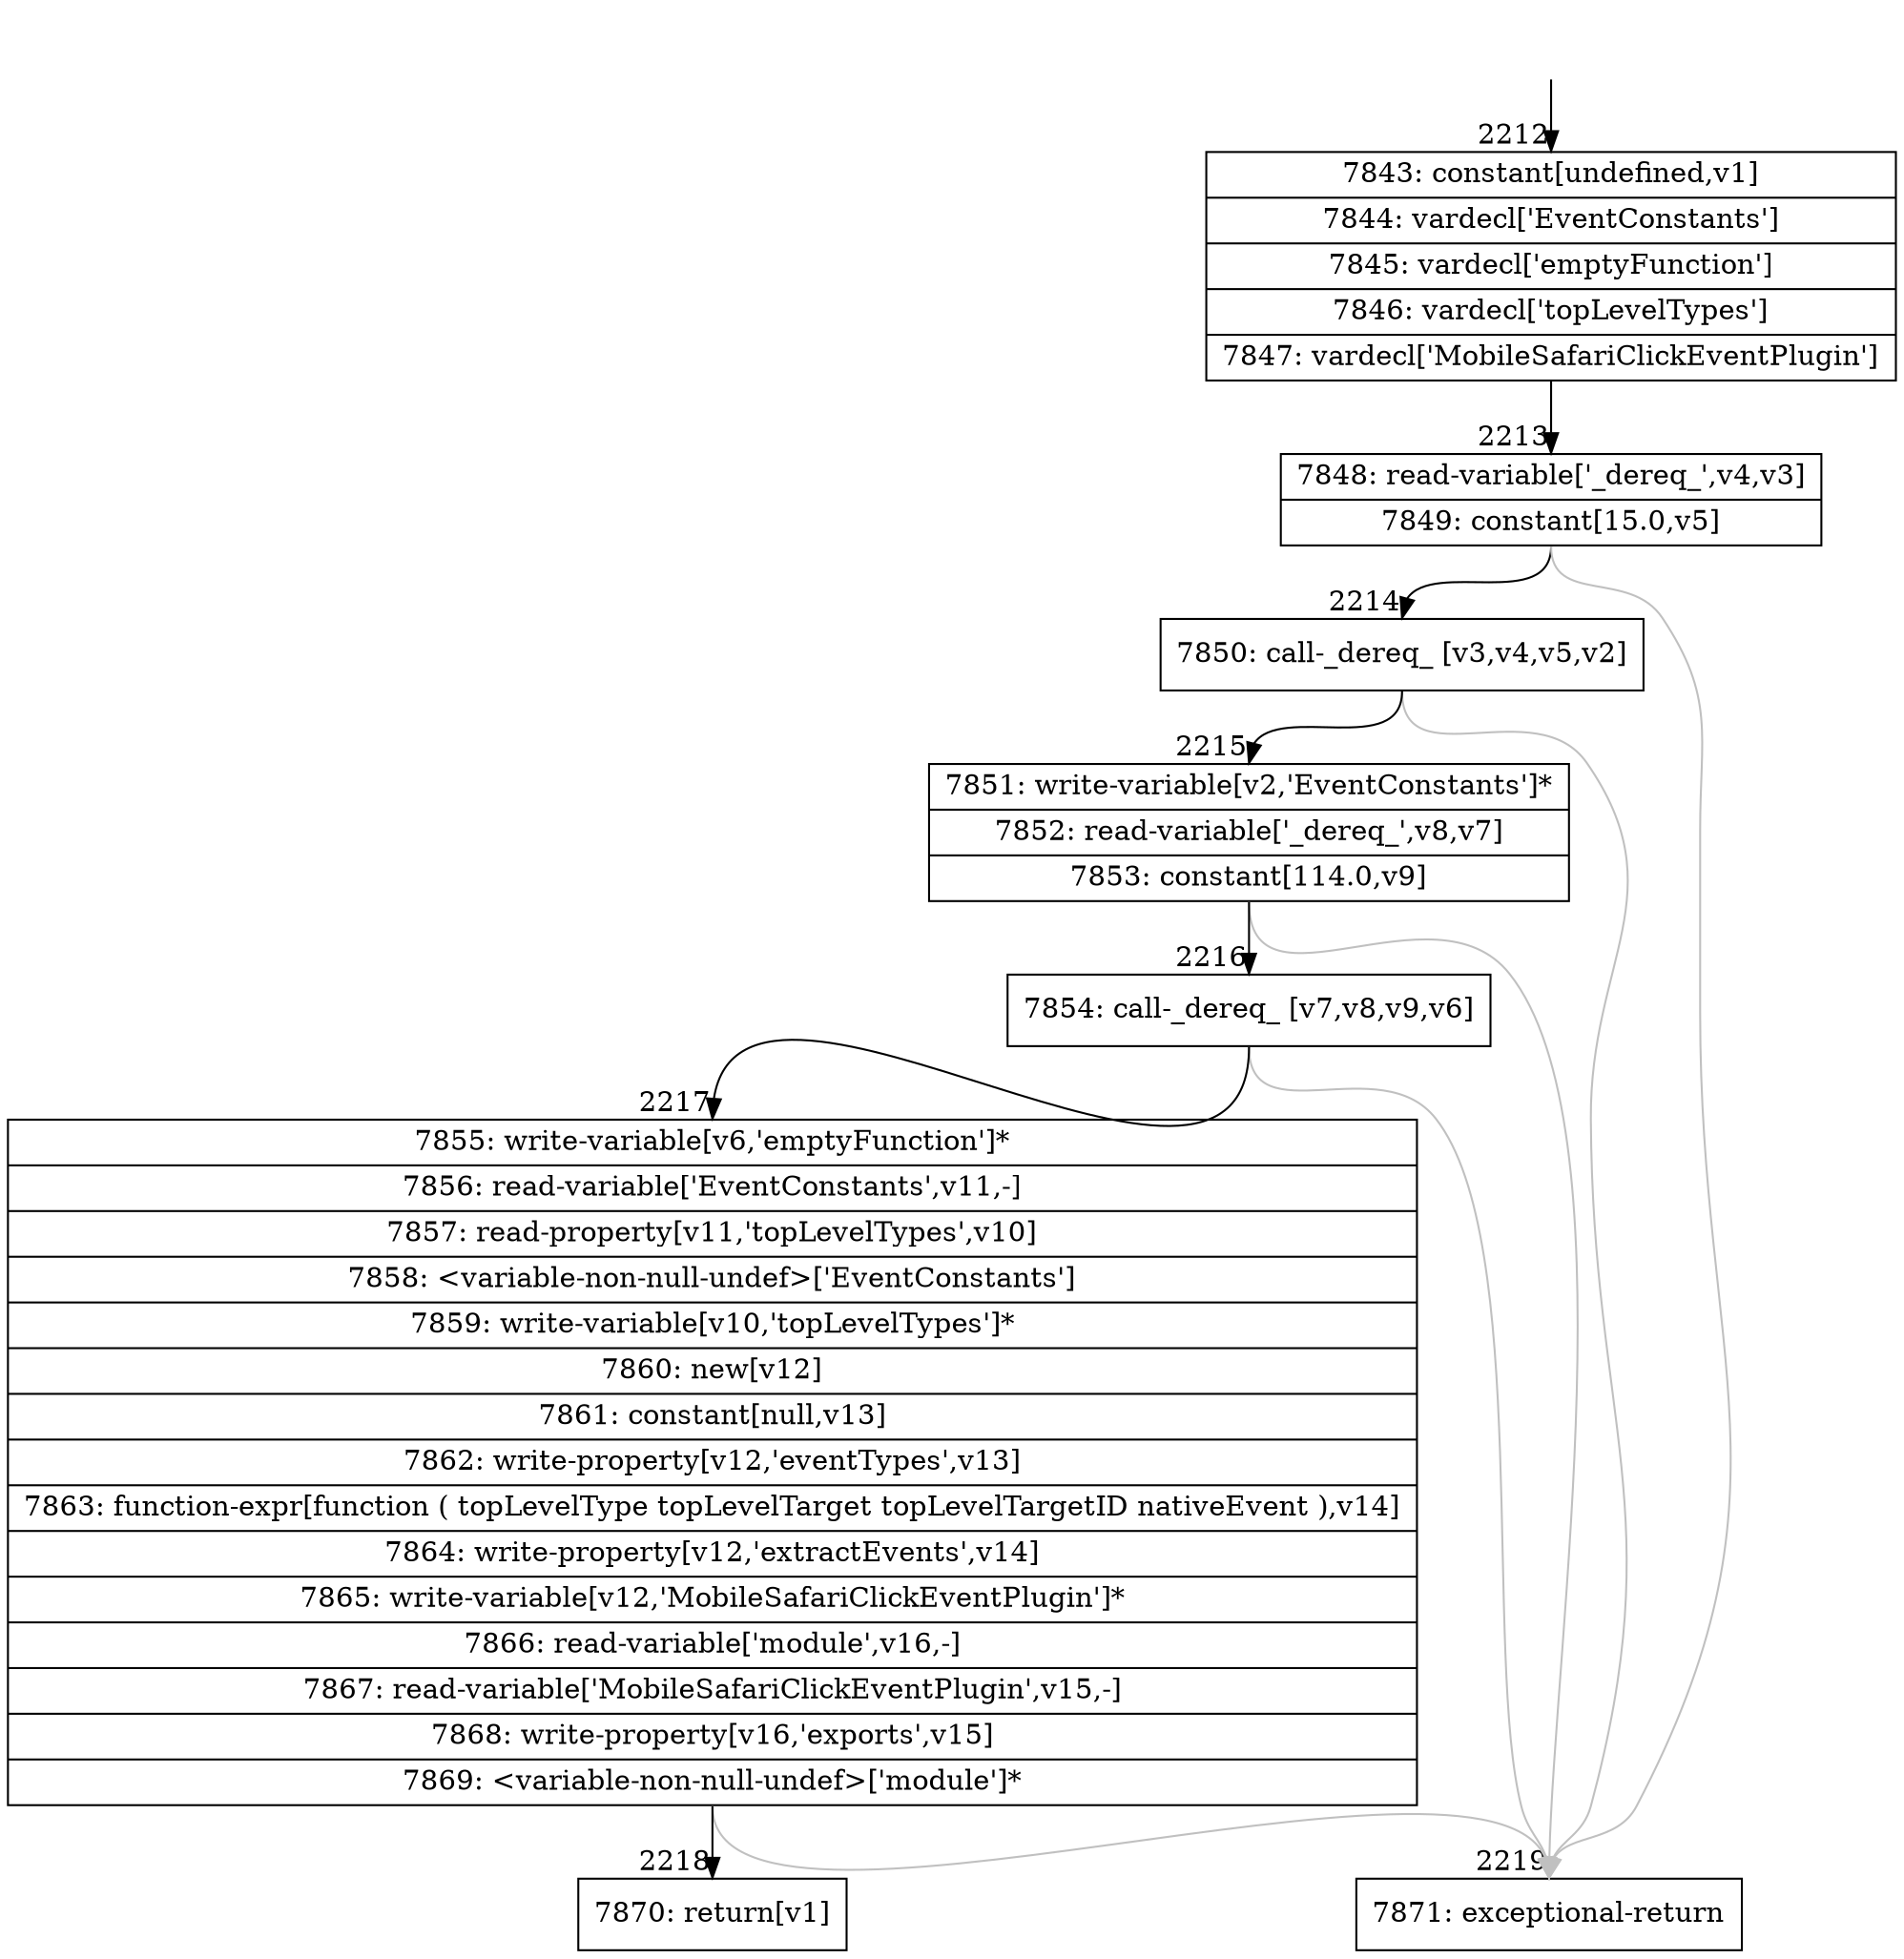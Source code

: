 digraph {
rankdir="TD"
BB_entry157[shape=none,label=""];
BB_entry157 -> BB2212 [tailport=s, headport=n, headlabel="    2212"]
BB2212 [shape=record label="{7843: constant[undefined,v1]|7844: vardecl['EventConstants']|7845: vardecl['emptyFunction']|7846: vardecl['topLevelTypes']|7847: vardecl['MobileSafariClickEventPlugin']}" ] 
BB2212 -> BB2213 [tailport=s, headport=n, headlabel="      2213"]
BB2213 [shape=record label="{7848: read-variable['_dereq_',v4,v3]|7849: constant[15.0,v5]}" ] 
BB2213 -> BB2214 [tailport=s, headport=n, headlabel="      2214"]
BB2213 -> BB2219 [tailport=s, headport=n, color=gray, headlabel="      2219"]
BB2214 [shape=record label="{7850: call-_dereq_ [v3,v4,v5,v2]}" ] 
BB2214 -> BB2215 [tailport=s, headport=n, headlabel="      2215"]
BB2214 -> BB2219 [tailport=s, headport=n, color=gray]
BB2215 [shape=record label="{7851: write-variable[v2,'EventConstants']*|7852: read-variable['_dereq_',v8,v7]|7853: constant[114.0,v9]}" ] 
BB2215 -> BB2216 [tailport=s, headport=n, headlabel="      2216"]
BB2215 -> BB2219 [tailport=s, headport=n, color=gray]
BB2216 [shape=record label="{7854: call-_dereq_ [v7,v8,v9,v6]}" ] 
BB2216 -> BB2217 [tailport=s, headport=n, headlabel="      2217"]
BB2216 -> BB2219 [tailport=s, headport=n, color=gray]
BB2217 [shape=record label="{7855: write-variable[v6,'emptyFunction']*|7856: read-variable['EventConstants',v11,-]|7857: read-property[v11,'topLevelTypes',v10]|7858: \<variable-non-null-undef\>['EventConstants']|7859: write-variable[v10,'topLevelTypes']*|7860: new[v12]|7861: constant[null,v13]|7862: write-property[v12,'eventTypes',v13]|7863: function-expr[function ( topLevelType topLevelTarget topLevelTargetID nativeEvent ),v14]|7864: write-property[v12,'extractEvents',v14]|7865: write-variable[v12,'MobileSafariClickEventPlugin']*|7866: read-variable['module',v16,-]|7867: read-variable['MobileSafariClickEventPlugin',v15,-]|7868: write-property[v16,'exports',v15]|7869: \<variable-non-null-undef\>['module']*}" ] 
BB2217 -> BB2218 [tailport=s, headport=n, headlabel="      2218"]
BB2217 -> BB2219 [tailport=s, headport=n, color=gray]
BB2218 [shape=record label="{7870: return[v1]}" ] 
BB2219 [shape=record label="{7871: exceptional-return}" ] 
//#$~ 4157
}
